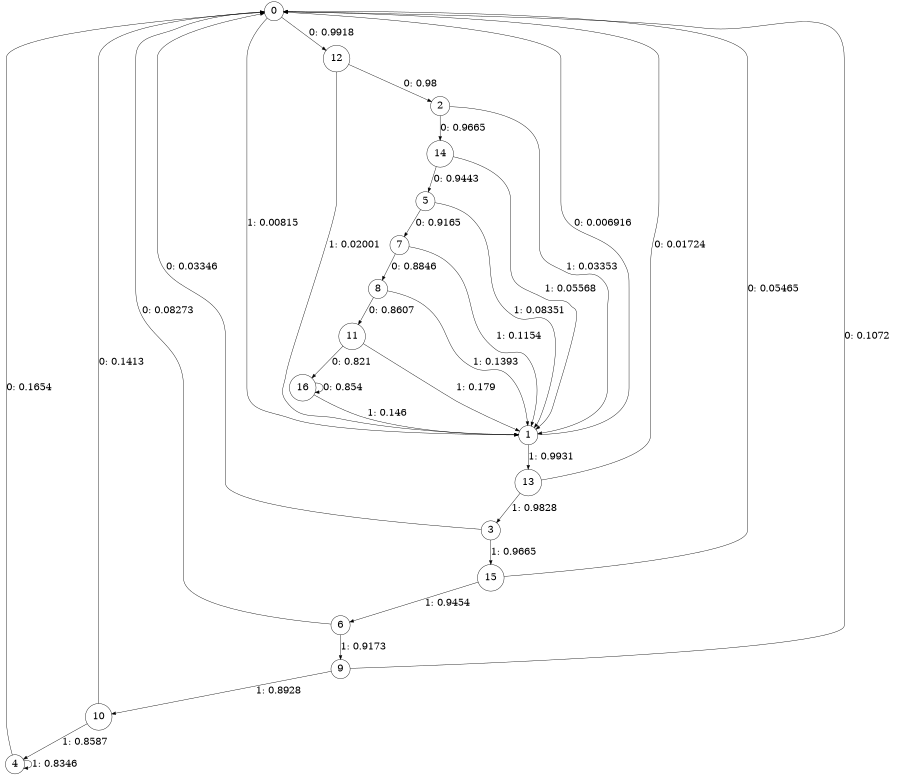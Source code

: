 digraph "ch1source_phase3_L9" {
size = "6,8.5";
ratio = "fill";
node [shape = circle];
node [fontsize = 24];
edge [fontsize = 24];
0 -> 12 [label = "0: 0.9918   "];
0 -> 1 [label = "1: 0.00815  "];
1 -> 0 [label = "0: 0.006916  "];
1 -> 13 [label = "1: 0.9931   "];
2 -> 14 [label = "0: 0.9665   "];
2 -> 1 [label = "1: 0.03353  "];
3 -> 0 [label = "0: 0.03346  "];
3 -> 15 [label = "1: 0.9665   "];
4 -> 0 [label = "0: 0.1654   "];
4 -> 4 [label = "1: 0.8346   "];
5 -> 7 [label = "0: 0.9165   "];
5 -> 1 [label = "1: 0.08351  "];
6 -> 0 [label = "0: 0.08273  "];
6 -> 9 [label = "1: 0.9173   "];
7 -> 8 [label = "0: 0.8846   "];
7 -> 1 [label = "1: 0.1154   "];
8 -> 11 [label = "0: 0.8607   "];
8 -> 1 [label = "1: 0.1393   "];
9 -> 0 [label = "0: 0.1072   "];
9 -> 10 [label = "1: 0.8928   "];
10 -> 0 [label = "0: 0.1413   "];
10 -> 4 [label = "1: 0.8587   "];
11 -> 16 [label = "0: 0.821    "];
11 -> 1 [label = "1: 0.179    "];
12 -> 2 [label = "0: 0.98     "];
12 -> 1 [label = "1: 0.02001  "];
13 -> 0 [label = "0: 0.01724  "];
13 -> 3 [label = "1: 0.9828   "];
14 -> 5 [label = "0: 0.9443   "];
14 -> 1 [label = "1: 0.05568  "];
15 -> 0 [label = "0: 0.05465  "];
15 -> 6 [label = "1: 0.9454   "];
16 -> 16 [label = "0: 0.854    "];
16 -> 1 [label = "1: 0.146    "];
}